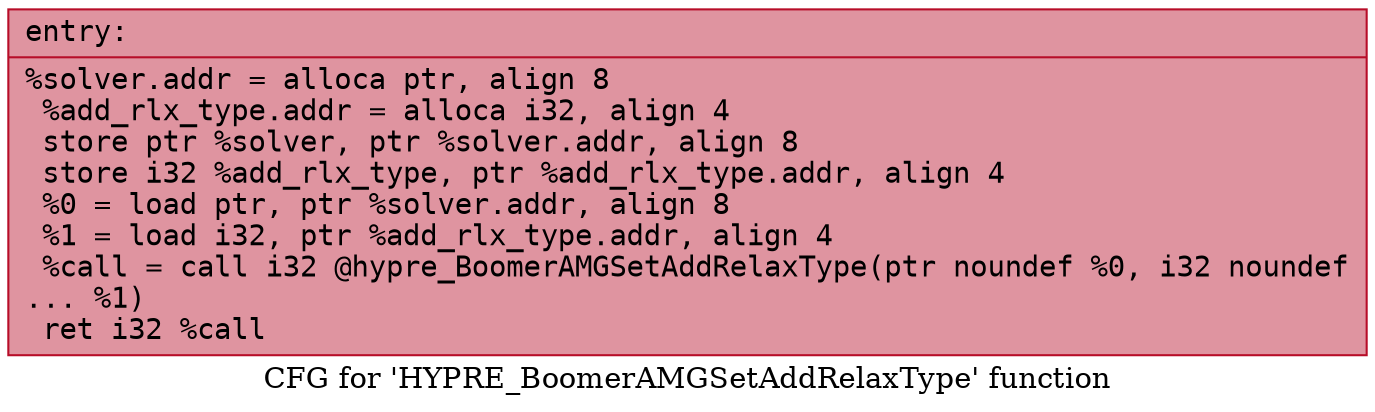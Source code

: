 digraph "CFG for 'HYPRE_BoomerAMGSetAddRelaxType' function" {
	label="CFG for 'HYPRE_BoomerAMGSetAddRelaxType' function";

	Node0x55f5a9a66ff0 [shape=record,color="#b70d28ff", style=filled, fillcolor="#b70d2870" fontname="Courier",label="{entry:\l|  %solver.addr = alloca ptr, align 8\l  %add_rlx_type.addr = alloca i32, align 4\l  store ptr %solver, ptr %solver.addr, align 8\l  store i32 %add_rlx_type, ptr %add_rlx_type.addr, align 4\l  %0 = load ptr, ptr %solver.addr, align 8\l  %1 = load i32, ptr %add_rlx_type.addr, align 4\l  %call = call i32 @hypre_BoomerAMGSetAddRelaxType(ptr noundef %0, i32 noundef\l... %1)\l  ret i32 %call\l}"];
}
